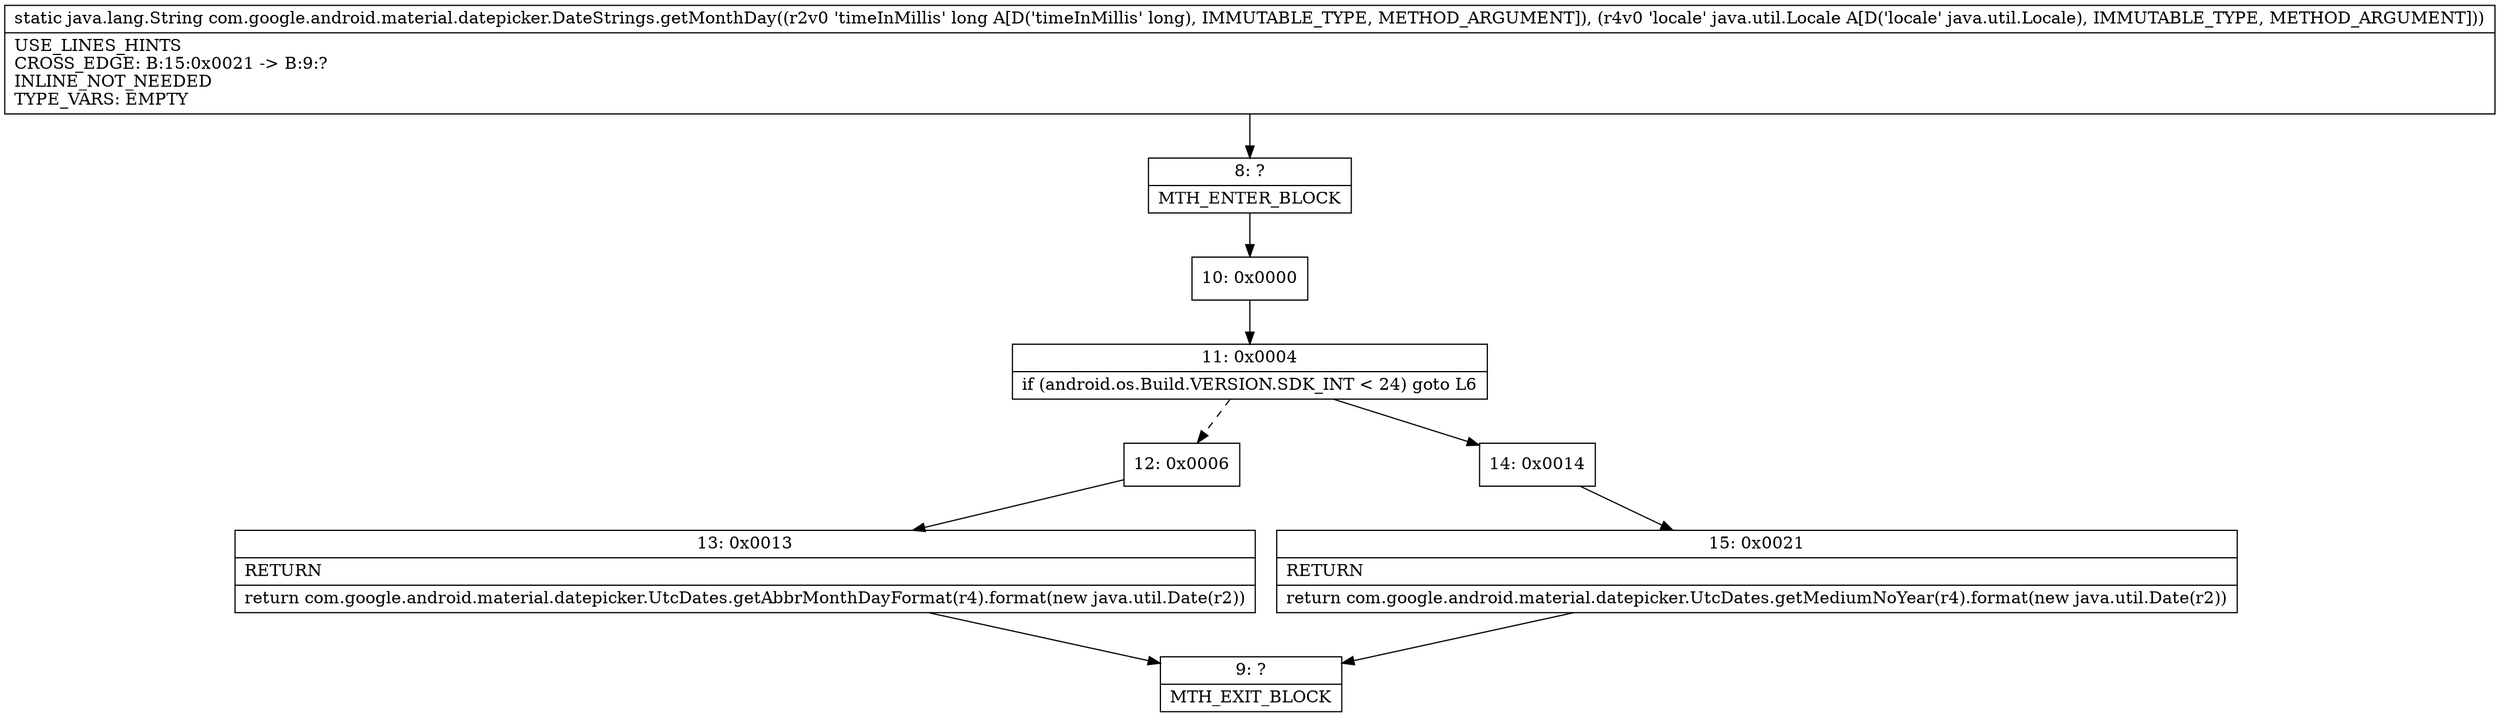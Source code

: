 digraph "CFG forcom.google.android.material.datepicker.DateStrings.getMonthDay(JLjava\/util\/Locale;)Ljava\/lang\/String;" {
Node_8 [shape=record,label="{8\:\ ?|MTH_ENTER_BLOCK\l}"];
Node_10 [shape=record,label="{10\:\ 0x0000}"];
Node_11 [shape=record,label="{11\:\ 0x0004|if (android.os.Build.VERSION.SDK_INT \< 24) goto L6\l}"];
Node_12 [shape=record,label="{12\:\ 0x0006}"];
Node_13 [shape=record,label="{13\:\ 0x0013|RETURN\l|return com.google.android.material.datepicker.UtcDates.getAbbrMonthDayFormat(r4).format(new java.util.Date(r2))\l}"];
Node_9 [shape=record,label="{9\:\ ?|MTH_EXIT_BLOCK\l}"];
Node_14 [shape=record,label="{14\:\ 0x0014}"];
Node_15 [shape=record,label="{15\:\ 0x0021|RETURN\l|return com.google.android.material.datepicker.UtcDates.getMediumNoYear(r4).format(new java.util.Date(r2))\l}"];
MethodNode[shape=record,label="{static java.lang.String com.google.android.material.datepicker.DateStrings.getMonthDay((r2v0 'timeInMillis' long A[D('timeInMillis' long), IMMUTABLE_TYPE, METHOD_ARGUMENT]), (r4v0 'locale' java.util.Locale A[D('locale' java.util.Locale), IMMUTABLE_TYPE, METHOD_ARGUMENT]))  | USE_LINES_HINTS\lCROSS_EDGE: B:15:0x0021 \-\> B:9:?\lINLINE_NOT_NEEDED\lTYPE_VARS: EMPTY\l}"];
MethodNode -> Node_8;Node_8 -> Node_10;
Node_10 -> Node_11;
Node_11 -> Node_12[style=dashed];
Node_11 -> Node_14;
Node_12 -> Node_13;
Node_13 -> Node_9;
Node_14 -> Node_15;
Node_15 -> Node_9;
}

